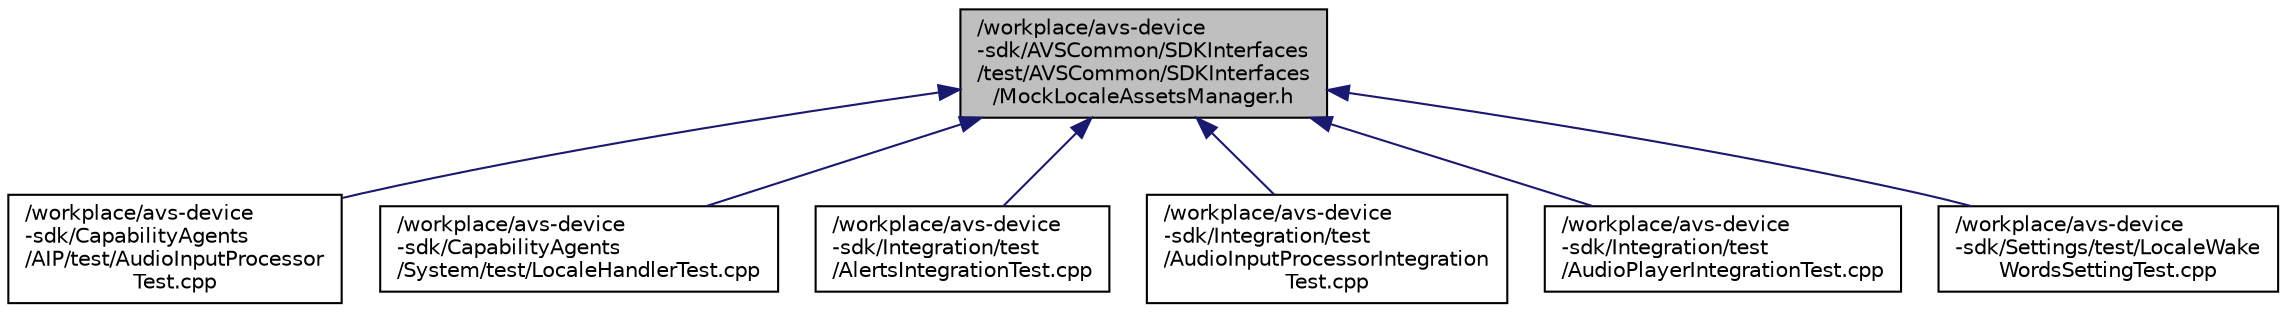 digraph "/workplace/avs-device-sdk/AVSCommon/SDKInterfaces/test/AVSCommon/SDKInterfaces/MockLocaleAssetsManager.h"
{
  edge [fontname="Helvetica",fontsize="10",labelfontname="Helvetica",labelfontsize="10"];
  node [fontname="Helvetica",fontsize="10",shape=record];
  Node7 [label="/workplace/avs-device\l-sdk/AVSCommon/SDKInterfaces\l/test/AVSCommon/SDKInterfaces\l/MockLocaleAssetsManager.h",height=0.2,width=0.4,color="black", fillcolor="grey75", style="filled", fontcolor="black"];
  Node7 -> Node8 [dir="back",color="midnightblue",fontsize="10",style="solid",fontname="Helvetica"];
  Node8 [label="/workplace/avs-device\l-sdk/CapabilityAgents\l/AIP/test/AudioInputProcessor\lTest.cpp",height=0.2,width=0.4,color="black", fillcolor="white", style="filled",URL="$_audio_input_processor_test_8cpp.html"];
  Node7 -> Node9 [dir="back",color="midnightblue",fontsize="10",style="solid",fontname="Helvetica"];
  Node9 [label="/workplace/avs-device\l-sdk/CapabilityAgents\l/System/test/LocaleHandlerTest.cpp",height=0.2,width=0.4,color="black", fillcolor="white", style="filled",URL="$_locale_handler_test_8cpp.html"];
  Node7 -> Node10 [dir="back",color="midnightblue",fontsize="10",style="solid",fontname="Helvetica"];
  Node10 [label="/workplace/avs-device\l-sdk/Integration/test\l/AlertsIntegrationTest.cpp",height=0.2,width=0.4,color="black", fillcolor="white", style="filled",URL="$_alerts_integration_test_8cpp.html"];
  Node7 -> Node11 [dir="back",color="midnightblue",fontsize="10",style="solid",fontname="Helvetica"];
  Node11 [label="/workplace/avs-device\l-sdk/Integration/test\l/AudioInputProcessorIntegration\lTest.cpp",height=0.2,width=0.4,color="black", fillcolor="white", style="filled",URL="$_audio_input_processor_integration_test_8cpp.html"];
  Node7 -> Node12 [dir="back",color="midnightblue",fontsize="10",style="solid",fontname="Helvetica"];
  Node12 [label="/workplace/avs-device\l-sdk/Integration/test\l/AudioPlayerIntegrationTest.cpp",height=0.2,width=0.4,color="black", fillcolor="white", style="filled",URL="$_audio_player_integration_test_8cpp.html"];
  Node7 -> Node13 [dir="back",color="midnightblue",fontsize="10",style="solid",fontname="Helvetica"];
  Node13 [label="/workplace/avs-device\l-sdk/Settings/test/LocaleWake\lWordsSettingTest.cpp",height=0.2,width=0.4,color="black", fillcolor="white", style="filled",URL="$_locale_wake_words_setting_test_8cpp.html"];
}
